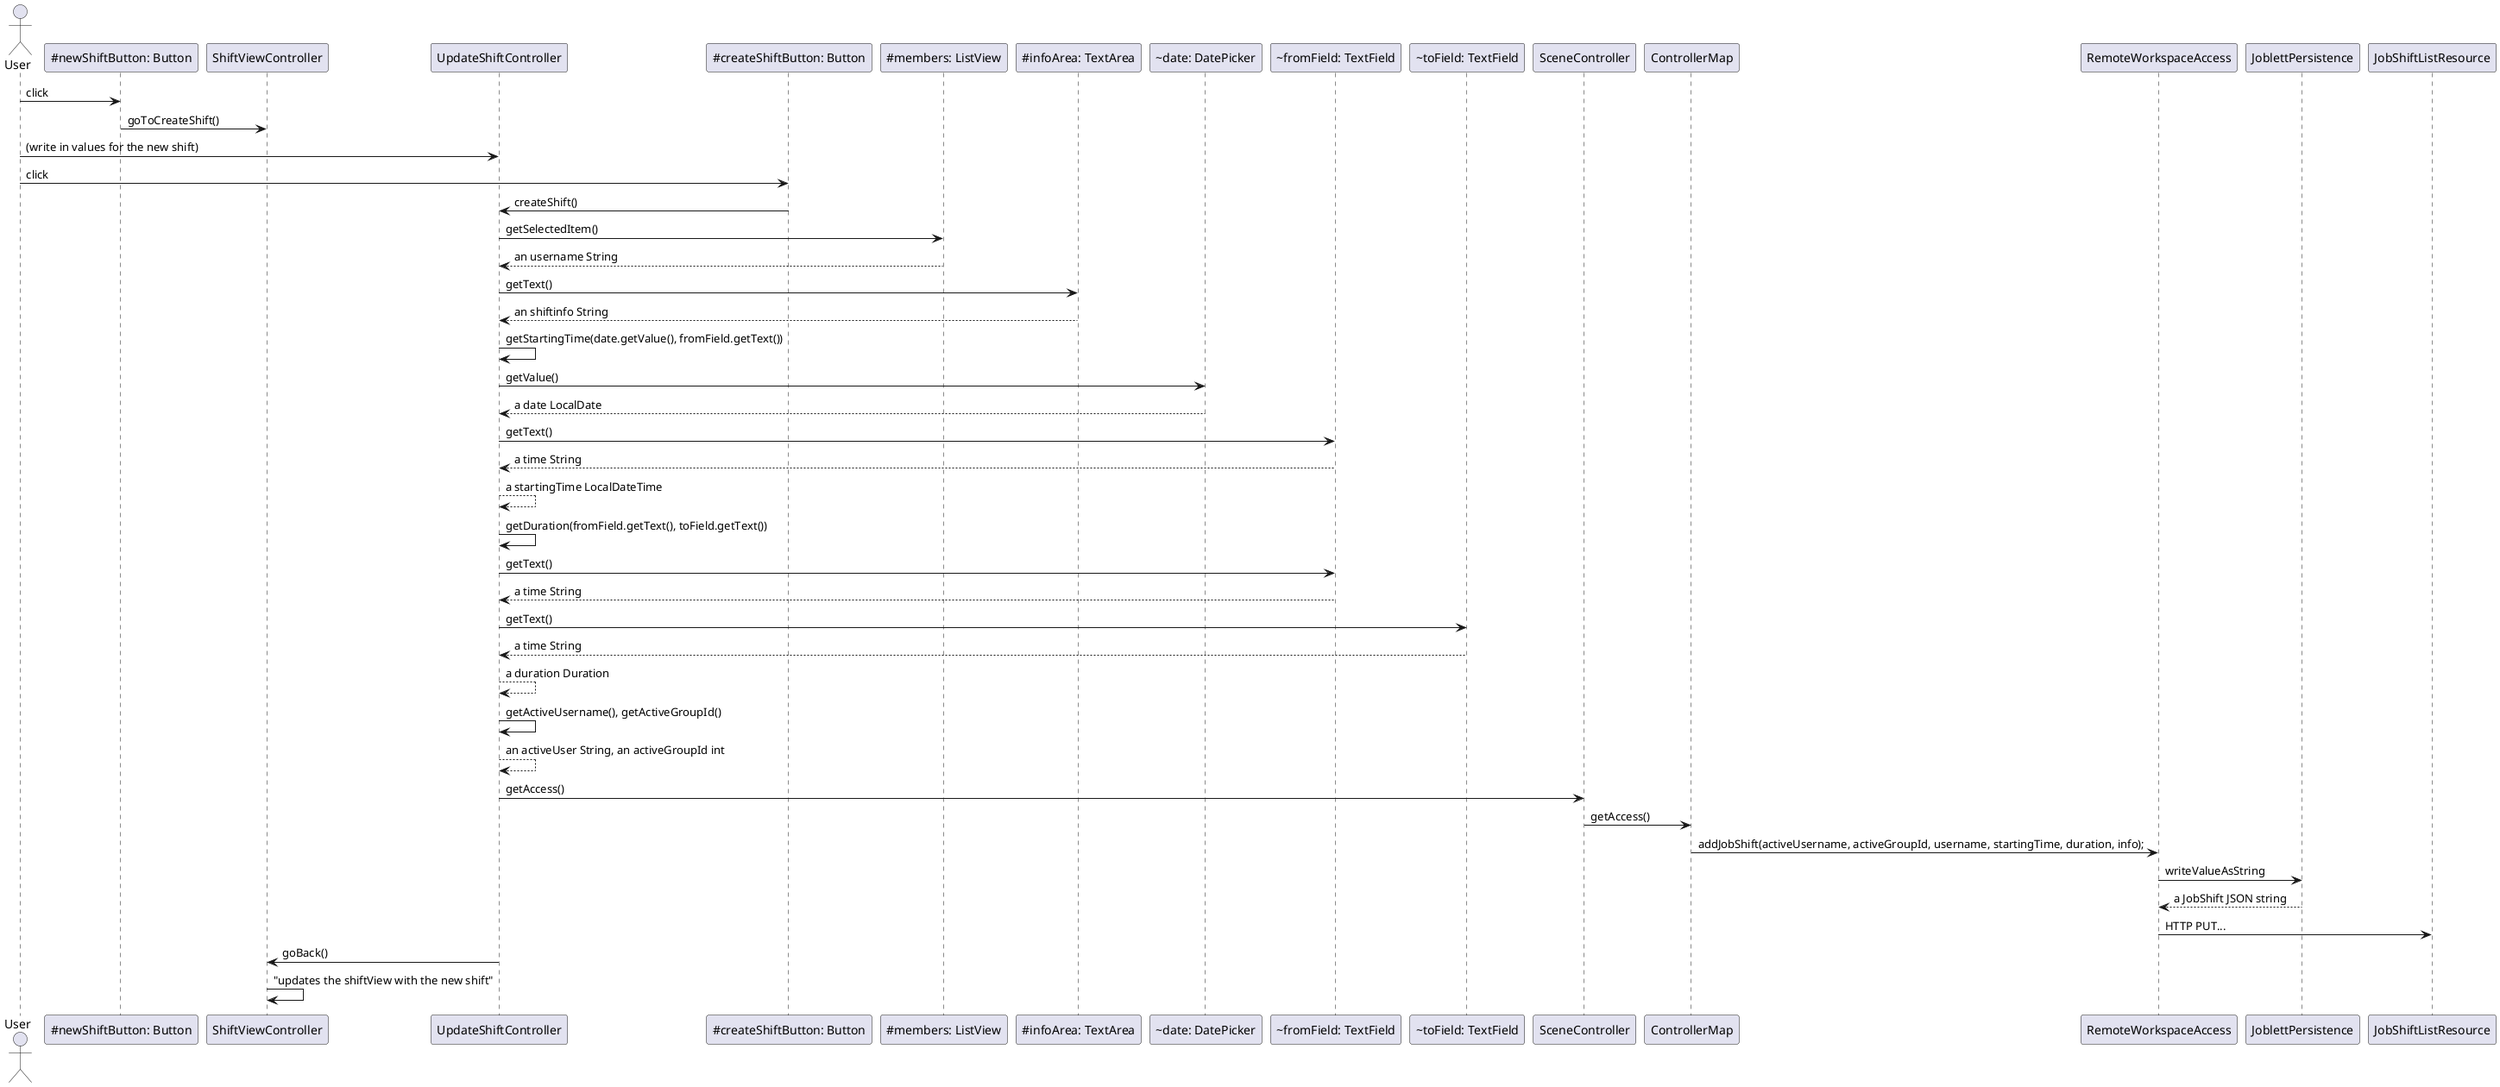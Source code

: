 @startuml
actor User
User -> "~#newShiftButton: Button" as newShiftButton: click
newShiftButton->"ShiftViewController" as shiftView: goToCreateShift()
User -> "UpdateShiftController" as updateShift: (write in values for the new shift)
User -> "~#createShiftButton: Button" as createShiftButton: click
createShiftButton -> updateShift: createShift()
updateShift->"~#members: ListView" as membersList: getSelectedItem()
membersList-->updateShift: an username String
updateShift->"~#infoArea: TextArea" as infoArea: getText()
infoArea-->updateShift: an shiftinfo String
updateShift->updateShift: getStartingTime(date.getValue(), fromField.getText())
updateShift->"~date: DatePicker" as date: getValue()
date-->updateShift: a date LocalDate
updateShift->"~fromField: TextField" as from: getText()
from-->updateShift: a time String
updateShift-->updateShift: a startingTime LocalDateTime
updateShift->updateShift: getDuration(fromField.getText(), toField.getText())
updateShift->from: getText()
from-->updateShift: a time String
updateShift->"~toField: TextField" as to: getText()
to-->updateShift: a time String
updateShift-->updateShift: a duration Duration
updateShift->updateShift: getActiveUsername(), getActiveGroupId()
updateShift-->updateShift: an activeUser String, an activeGroupId int
updateShift->"SceneController" as scene: getAccess()
scene->"ControllerMap" as cMap: getAccess()
cMap->"RemoteWorkspaceAccess" as rWspace: addJobShift(activeUsername, activeGroupId, username, startingTime, duration, info);
rWspace->"JoblettPersistence" as jPersistence: writeValueAsString
jPersistence-->rWspace: a JobShift JSON string
rWspace->"JobShiftListResource" as jShiftListR: HTTP PUT...
updateShift->shiftView: goBack()
shiftView->shiftView: "updates the shiftView with the new shift"


@enduml
